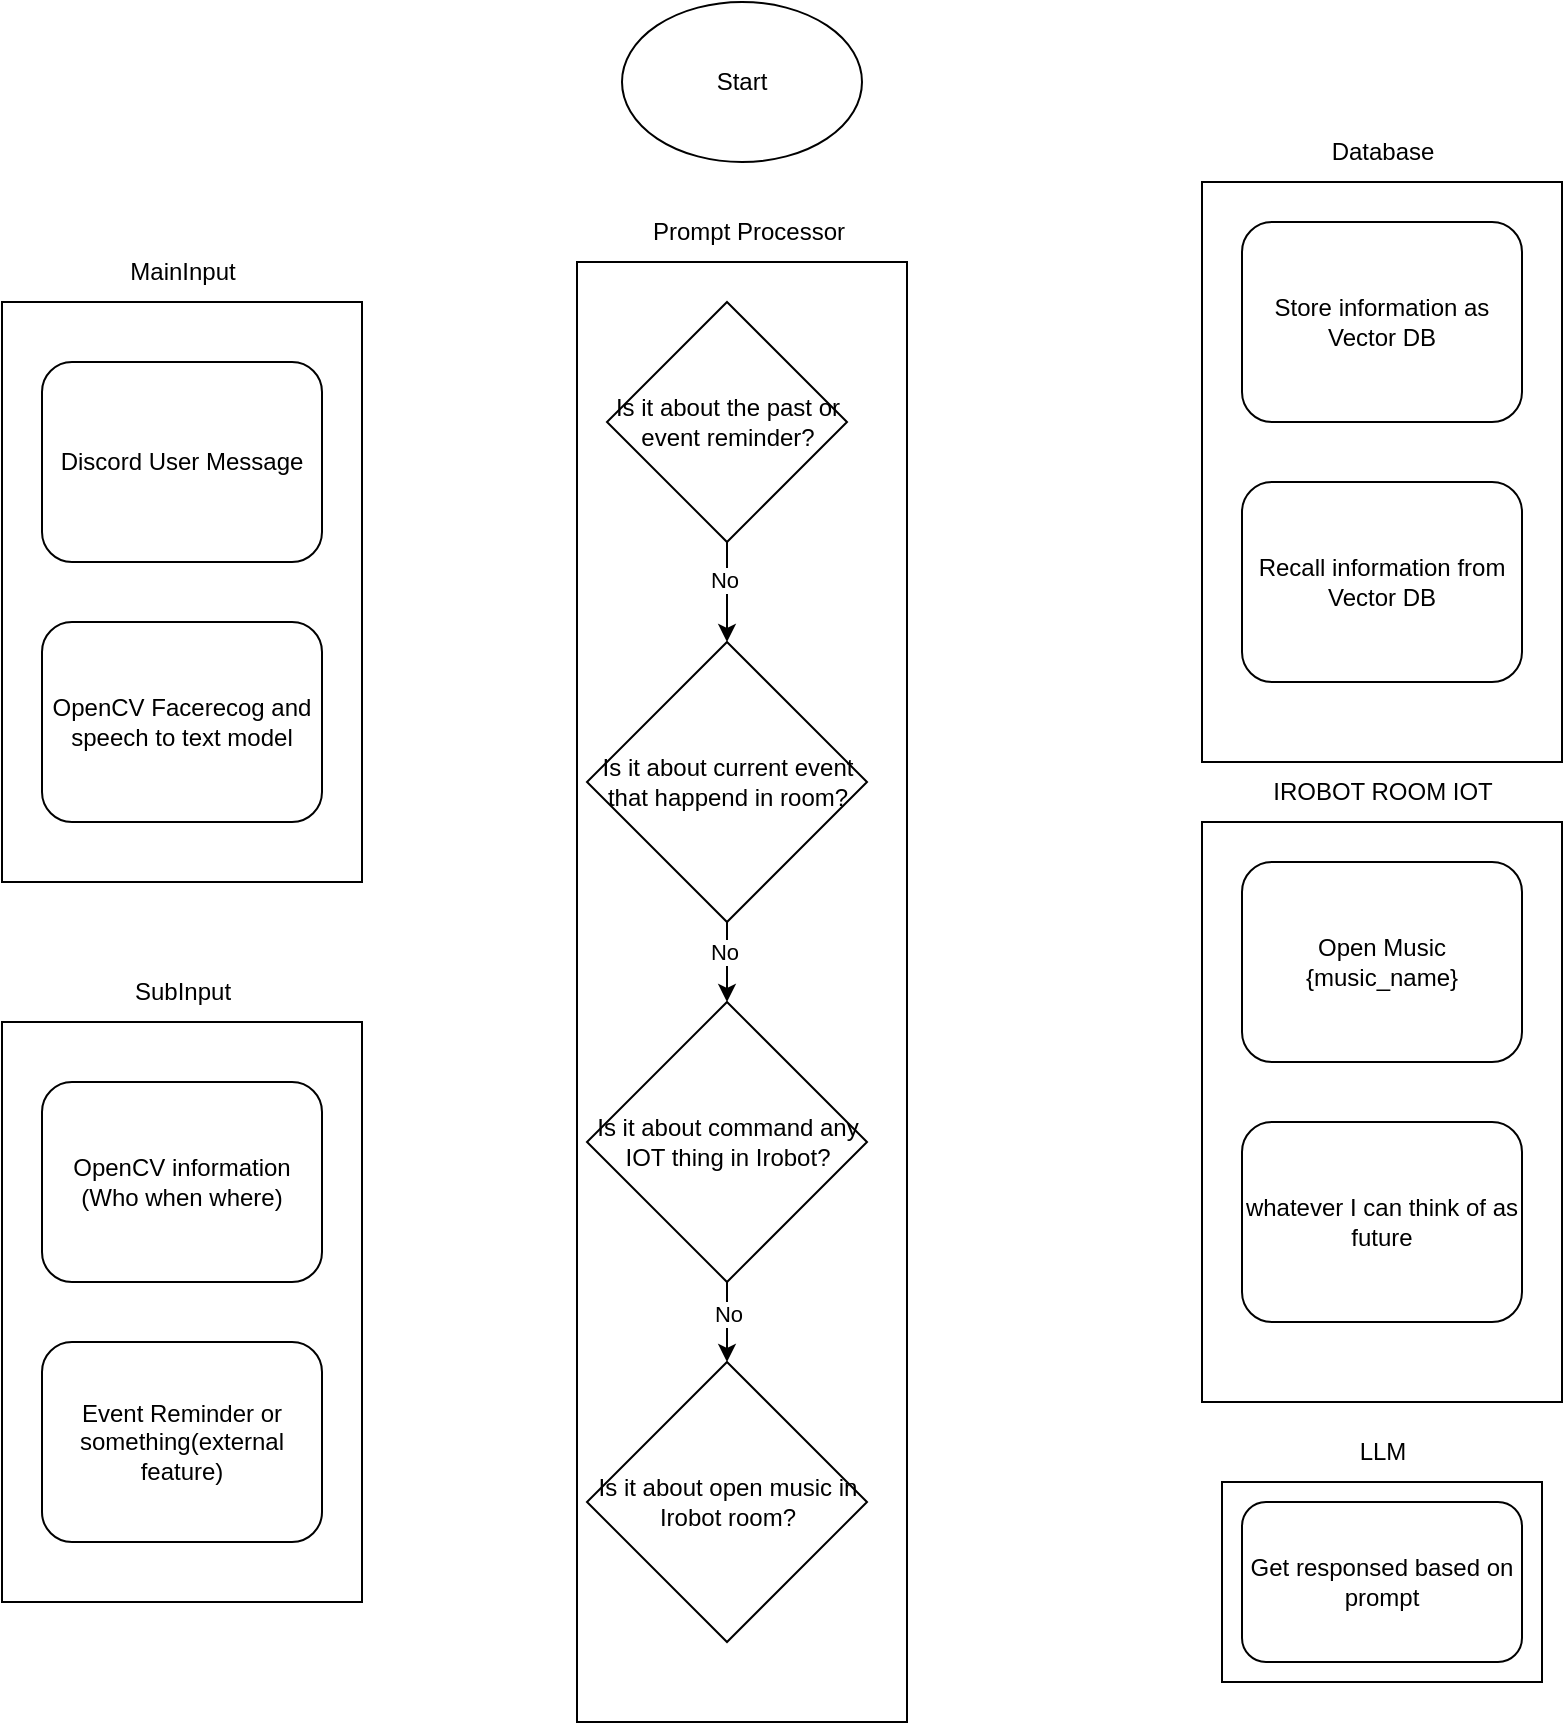 <mxfile version="21.6.8" type="github">
  <diagram name="Page-1" id="GwgGnx4j7lu23LvewV51">
    <mxGraphModel dx="1615" dy="1991" grid="1" gridSize="10" guides="1" tooltips="1" connect="1" arrows="1" fold="1" page="1" pageScale="1" pageWidth="850" pageHeight="1100" math="0" shadow="0">
      <root>
        <mxCell id="0" />
        <mxCell id="1" parent="0" />
        <mxCell id="qoHN5rkRYO1P3XWgeGAL-2" value="Start" style="ellipse;whiteSpace=wrap;html=1;" vertex="1" parent="1">
          <mxGeometry x="360" y="-410" width="120" height="80" as="geometry" />
        </mxCell>
        <mxCell id="qoHN5rkRYO1P3XWgeGAL-8" value="" style="group" vertex="1" connectable="0" parent="1">
          <mxGeometry x="50" y="-290" width="180" height="320" as="geometry" />
        </mxCell>
        <mxCell id="qoHN5rkRYO1P3XWgeGAL-6" value="" style="rounded=0;whiteSpace=wrap;html=1;" vertex="1" parent="qoHN5rkRYO1P3XWgeGAL-8">
          <mxGeometry y="30" width="180" height="290" as="geometry" />
        </mxCell>
        <mxCell id="qoHN5rkRYO1P3XWgeGAL-4" value="Discord User Message" style="rounded=1;whiteSpace=wrap;html=1;" vertex="1" parent="qoHN5rkRYO1P3XWgeGAL-8">
          <mxGeometry x="20" y="60" width="140" height="100" as="geometry" />
        </mxCell>
        <mxCell id="qoHN5rkRYO1P3XWgeGAL-5" value="OpenCV Facerecog and speech to text model" style="rounded=1;whiteSpace=wrap;html=1;" vertex="1" parent="qoHN5rkRYO1P3XWgeGAL-8">
          <mxGeometry x="20" y="190" width="140" height="100" as="geometry" />
        </mxCell>
        <mxCell id="qoHN5rkRYO1P3XWgeGAL-7" value="MainInput" style="text;html=1;align=center;verticalAlign=middle;resizable=0;points=[];autosize=1;strokeColor=none;fillColor=none;" vertex="1" parent="qoHN5rkRYO1P3XWgeGAL-8">
          <mxGeometry x="50" width="80" height="30" as="geometry" />
        </mxCell>
        <mxCell id="qoHN5rkRYO1P3XWgeGAL-9" value="" style="group" vertex="1" connectable="0" parent="1">
          <mxGeometry x="50" y="70" width="180" height="320" as="geometry" />
        </mxCell>
        <mxCell id="qoHN5rkRYO1P3XWgeGAL-10" value="" style="rounded=0;whiteSpace=wrap;html=1;" vertex="1" parent="qoHN5rkRYO1P3XWgeGAL-9">
          <mxGeometry y="30" width="180" height="290" as="geometry" />
        </mxCell>
        <mxCell id="qoHN5rkRYO1P3XWgeGAL-11" value="OpenCV information&lt;br&gt;(Who when where)" style="rounded=1;whiteSpace=wrap;html=1;" vertex="1" parent="qoHN5rkRYO1P3XWgeGAL-9">
          <mxGeometry x="20" y="60" width="140" height="100" as="geometry" />
        </mxCell>
        <mxCell id="qoHN5rkRYO1P3XWgeGAL-12" value="Event Reminder or something(external feature)" style="rounded=1;whiteSpace=wrap;html=1;" vertex="1" parent="qoHN5rkRYO1P3XWgeGAL-9">
          <mxGeometry x="20" y="190" width="140" height="100" as="geometry" />
        </mxCell>
        <mxCell id="qoHN5rkRYO1P3XWgeGAL-13" value="SubInput" style="text;html=1;align=center;verticalAlign=middle;resizable=0;points=[];autosize=1;strokeColor=none;fillColor=none;" vertex="1" parent="qoHN5rkRYO1P3XWgeGAL-9">
          <mxGeometry x="55" width="70" height="30" as="geometry" />
        </mxCell>
        <mxCell id="qoHN5rkRYO1P3XWgeGAL-20" value="" style="group" vertex="1" connectable="0" parent="1">
          <mxGeometry x="660" y="300" width="160" height="130" as="geometry" />
        </mxCell>
        <mxCell id="qoHN5rkRYO1P3XWgeGAL-19" value="" style="group" vertex="1" connectable="0" parent="qoHN5rkRYO1P3XWgeGAL-20">
          <mxGeometry width="160" height="130" as="geometry" />
        </mxCell>
        <mxCell id="qoHN5rkRYO1P3XWgeGAL-16" value="LLM" style="text;html=1;align=center;verticalAlign=middle;resizable=0;points=[];autosize=1;strokeColor=none;fillColor=none;" vertex="1" parent="qoHN5rkRYO1P3XWgeGAL-19">
          <mxGeometry x="55" width="50" height="30" as="geometry" />
        </mxCell>
        <mxCell id="qoHN5rkRYO1P3XWgeGAL-18" value="" style="rounded=0;whiteSpace=wrap;html=1;" vertex="1" parent="qoHN5rkRYO1P3XWgeGAL-19">
          <mxGeometry y="30" width="160" height="100" as="geometry" />
        </mxCell>
        <mxCell id="qoHN5rkRYO1P3XWgeGAL-14" value="Get responsed based on prompt" style="rounded=1;whiteSpace=wrap;html=1;" vertex="1" parent="qoHN5rkRYO1P3XWgeGAL-20">
          <mxGeometry x="10" y="40" width="140" height="80" as="geometry" />
        </mxCell>
        <mxCell id="qoHN5rkRYO1P3XWgeGAL-38" value="" style="group" vertex="1" connectable="0" parent="1">
          <mxGeometry x="650" y="-350" width="180" height="320" as="geometry" />
        </mxCell>
        <mxCell id="qoHN5rkRYO1P3XWgeGAL-39" value="" style="rounded=0;whiteSpace=wrap;html=1;" vertex="1" parent="qoHN5rkRYO1P3XWgeGAL-38">
          <mxGeometry y="30" width="180" height="290" as="geometry" />
        </mxCell>
        <mxCell id="qoHN5rkRYO1P3XWgeGAL-41" value="Store information as Vector DB" style="rounded=1;whiteSpace=wrap;html=1;" vertex="1" parent="qoHN5rkRYO1P3XWgeGAL-38">
          <mxGeometry x="20" y="50" width="140" height="100" as="geometry" />
        </mxCell>
        <mxCell id="qoHN5rkRYO1P3XWgeGAL-42" value="Database" style="text;html=1;align=center;verticalAlign=middle;resizable=0;points=[];autosize=1;strokeColor=none;fillColor=none;" vertex="1" parent="qoHN5rkRYO1P3XWgeGAL-38">
          <mxGeometry x="55" width="70" height="30" as="geometry" />
        </mxCell>
        <mxCell id="qoHN5rkRYO1P3XWgeGAL-43" value="Recall information from Vector DB" style="rounded=1;whiteSpace=wrap;html=1;" vertex="1" parent="qoHN5rkRYO1P3XWgeGAL-38">
          <mxGeometry x="20" y="180" width="140" height="100" as="geometry" />
        </mxCell>
        <mxCell id="qoHN5rkRYO1P3XWgeGAL-46" value="" style="group" vertex="1" connectable="0" parent="1">
          <mxGeometry x="650" y="-30" width="180" height="320" as="geometry" />
        </mxCell>
        <mxCell id="qoHN5rkRYO1P3XWgeGAL-47" value="" style="rounded=0;whiteSpace=wrap;html=1;" vertex="1" parent="qoHN5rkRYO1P3XWgeGAL-46">
          <mxGeometry y="30" width="180" height="290" as="geometry" />
        </mxCell>
        <mxCell id="qoHN5rkRYO1P3XWgeGAL-48" value="Open Music {music_name}" style="rounded=1;whiteSpace=wrap;html=1;" vertex="1" parent="qoHN5rkRYO1P3XWgeGAL-46">
          <mxGeometry x="20" y="50" width="140" height="100" as="geometry" />
        </mxCell>
        <mxCell id="qoHN5rkRYO1P3XWgeGAL-49" value="IROBOT ROOM IOT" style="text;html=1;align=center;verticalAlign=middle;resizable=0;points=[];autosize=1;strokeColor=none;fillColor=none;" vertex="1" parent="qoHN5rkRYO1P3XWgeGAL-46">
          <mxGeometry x="25" width="130" height="30" as="geometry" />
        </mxCell>
        <mxCell id="qoHN5rkRYO1P3XWgeGAL-50" value="whatever I can think of as future" style="rounded=1;whiteSpace=wrap;html=1;" vertex="1" parent="qoHN5rkRYO1P3XWgeGAL-46">
          <mxGeometry x="20" y="180" width="140" height="100" as="geometry" />
        </mxCell>
        <mxCell id="qoHN5rkRYO1P3XWgeGAL-60" value="" style="group" vertex="1" connectable="0" parent="1">
          <mxGeometry x="337.5" y="-310" width="165" height="760" as="geometry" />
        </mxCell>
        <mxCell id="qoHN5rkRYO1P3XWgeGAL-21" value="" style="rounded=0;whiteSpace=wrap;html=1;" vertex="1" parent="qoHN5rkRYO1P3XWgeGAL-60">
          <mxGeometry y="30" width="165" height="730" as="geometry" />
        </mxCell>
        <mxCell id="qoHN5rkRYO1P3XWgeGAL-23" value="Prompt Processor" style="text;html=1;align=center;verticalAlign=middle;resizable=0;points=[];autosize=1;strokeColor=none;fillColor=none;" vertex="1" parent="qoHN5rkRYO1P3XWgeGAL-60">
          <mxGeometry x="25" width="120" height="30" as="geometry" />
        </mxCell>
        <mxCell id="qoHN5rkRYO1P3XWgeGAL-28" value="Is it about the past or event reminder?" style="rhombus;whiteSpace=wrap;html=1;" vertex="1" parent="qoHN5rkRYO1P3XWgeGAL-60">
          <mxGeometry x="15" y="50" width="120" height="120" as="geometry" />
        </mxCell>
        <mxCell id="qoHN5rkRYO1P3XWgeGAL-29" value="Is it about current event that happend in room?" style="rhombus;whiteSpace=wrap;html=1;" vertex="1" parent="qoHN5rkRYO1P3XWgeGAL-60">
          <mxGeometry x="5" y="220" width="140" height="140" as="geometry" />
        </mxCell>
        <mxCell id="qoHN5rkRYO1P3XWgeGAL-54" style="edgeStyle=orthogonalEdgeStyle;rounded=0;orthogonalLoop=1;jettySize=auto;html=1;entryX=0.5;entryY=0;entryDx=0;entryDy=0;" edge="1" parent="qoHN5rkRYO1P3XWgeGAL-60" source="qoHN5rkRYO1P3XWgeGAL-28" target="qoHN5rkRYO1P3XWgeGAL-29">
          <mxGeometry relative="1" as="geometry" />
        </mxCell>
        <mxCell id="qoHN5rkRYO1P3XWgeGAL-55" value="No" style="edgeLabel;html=1;align=center;verticalAlign=middle;resizable=0;points=[];" vertex="1" connectable="0" parent="qoHN5rkRYO1P3XWgeGAL-54">
          <mxGeometry x="-0.243" y="-2" relative="1" as="geometry">
            <mxPoint as="offset" />
          </mxGeometry>
        </mxCell>
        <mxCell id="qoHN5rkRYO1P3XWgeGAL-30" value="Is it about command any IOT thing in Irobot?" style="rhombus;whiteSpace=wrap;html=1;" vertex="1" parent="qoHN5rkRYO1P3XWgeGAL-60">
          <mxGeometry x="5" y="400" width="140" height="140" as="geometry" />
        </mxCell>
        <mxCell id="qoHN5rkRYO1P3XWgeGAL-56" style="edgeStyle=orthogonalEdgeStyle;rounded=0;orthogonalLoop=1;jettySize=auto;html=1;entryX=0.5;entryY=0;entryDx=0;entryDy=0;" edge="1" parent="qoHN5rkRYO1P3XWgeGAL-60" source="qoHN5rkRYO1P3XWgeGAL-29" target="qoHN5rkRYO1P3XWgeGAL-30">
          <mxGeometry relative="1" as="geometry" />
        </mxCell>
        <mxCell id="qoHN5rkRYO1P3XWgeGAL-57" value="No" style="edgeLabel;html=1;align=center;verticalAlign=middle;resizable=0;points=[];" vertex="1" connectable="0" parent="qoHN5rkRYO1P3XWgeGAL-56">
          <mxGeometry x="-0.287" y="-2" relative="1" as="geometry">
            <mxPoint as="offset" />
          </mxGeometry>
        </mxCell>
        <mxCell id="qoHN5rkRYO1P3XWgeGAL-44" value="Is it about open music in Irobot room?" style="rhombus;whiteSpace=wrap;html=1;" vertex="1" parent="qoHN5rkRYO1P3XWgeGAL-60">
          <mxGeometry x="5" y="580" width="140" height="140" as="geometry" />
        </mxCell>
        <mxCell id="qoHN5rkRYO1P3XWgeGAL-58" style="edgeStyle=orthogonalEdgeStyle;rounded=0;orthogonalLoop=1;jettySize=auto;html=1;entryX=0.5;entryY=0;entryDx=0;entryDy=0;" edge="1" parent="qoHN5rkRYO1P3XWgeGAL-60" source="qoHN5rkRYO1P3XWgeGAL-30" target="qoHN5rkRYO1P3XWgeGAL-44">
          <mxGeometry relative="1" as="geometry" />
        </mxCell>
        <mxCell id="qoHN5rkRYO1P3XWgeGAL-59" value="No" style="edgeLabel;html=1;align=center;verticalAlign=middle;resizable=0;points=[];" vertex="1" connectable="0" parent="qoHN5rkRYO1P3XWgeGAL-58">
          <mxGeometry x="-0.22" relative="1" as="geometry">
            <mxPoint as="offset" />
          </mxGeometry>
        </mxCell>
      </root>
    </mxGraphModel>
  </diagram>
</mxfile>
